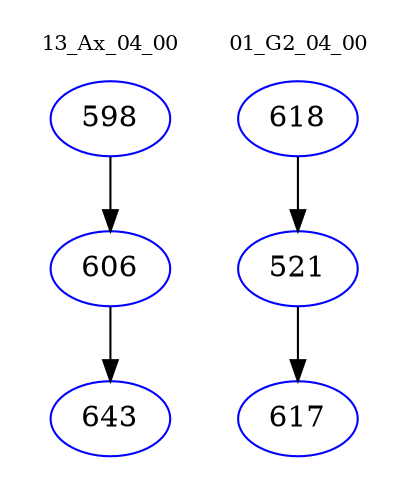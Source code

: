 digraph{
subgraph cluster_0 {
color = white
label = "13_Ax_04_00";
fontsize=10;
T0_598 [label="598", color="blue"]
T0_598 -> T0_606 [color="black"]
T0_606 [label="606", color="blue"]
T0_606 -> T0_643 [color="black"]
T0_643 [label="643", color="blue"]
}
subgraph cluster_1 {
color = white
label = "01_G2_04_00";
fontsize=10;
T1_618 [label="618", color="blue"]
T1_618 -> T1_521 [color="black"]
T1_521 [label="521", color="blue"]
T1_521 -> T1_617 [color="black"]
T1_617 [label="617", color="blue"]
}
}
